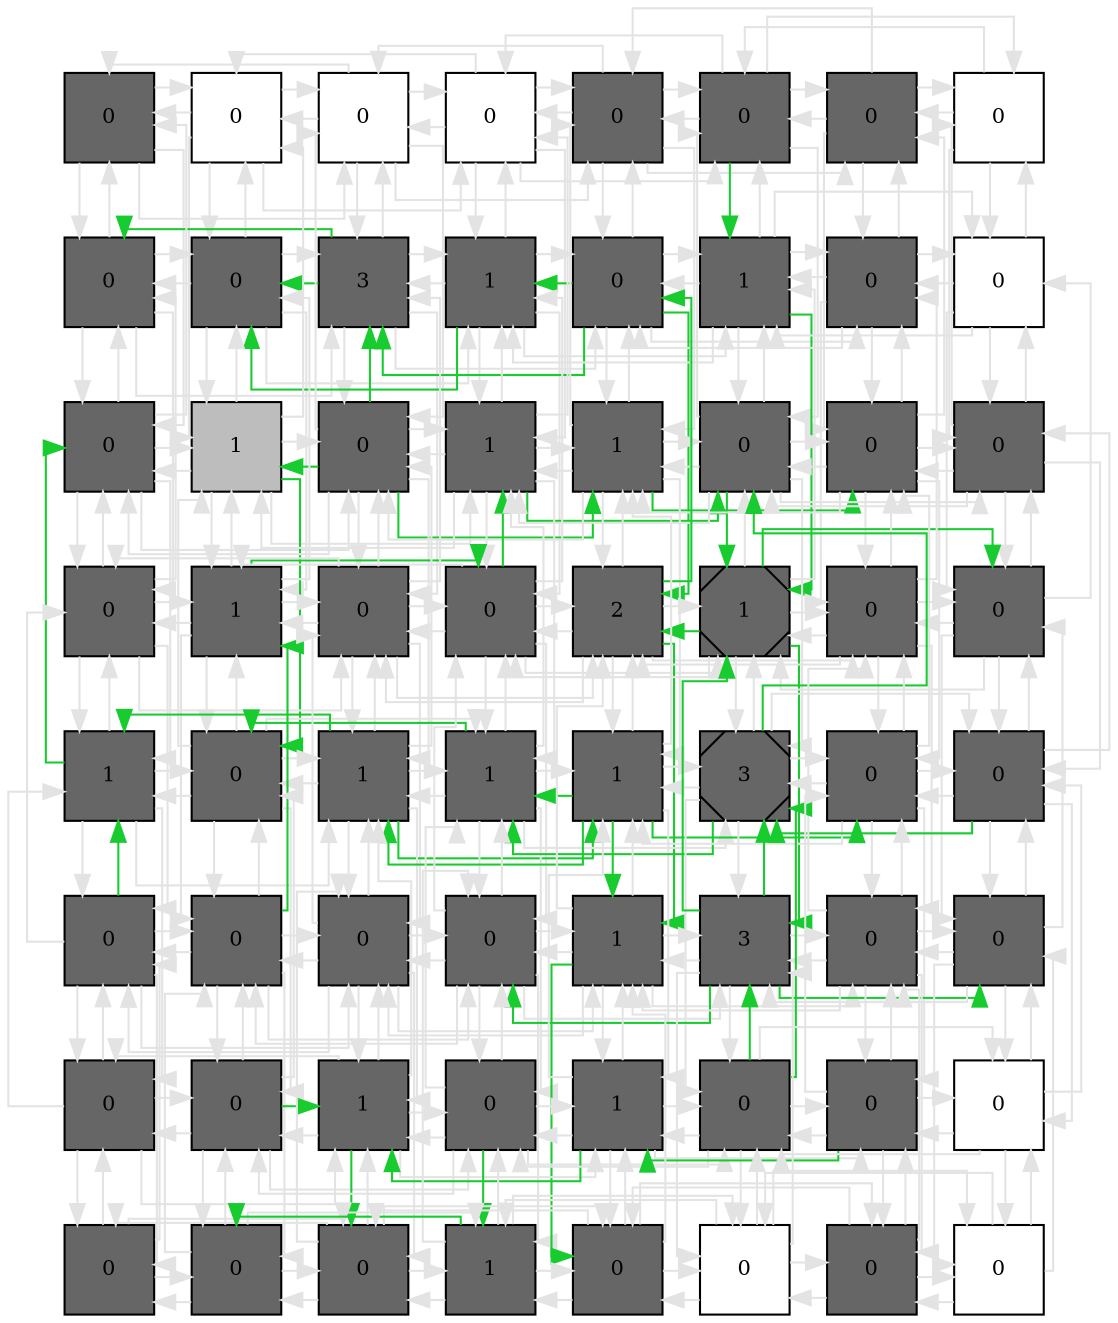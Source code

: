 digraph layout  {
rankdir=TB;
splines=ortho;
node [fixedsize=false, style=filled, width="0.6"];
edge [constraint=false];
0 [fillcolor="#666666", fontsize=10, label=0, shape=square, tooltip="name:  Growth_Arrest ,\nin_degree: 4,\nout_degree: 4"];
1 [fillcolor="#FFFFFF", fontsize=10, label=0, shape=square, tooltip="name: None,\nin_degree: 5,\nout_degree: 5"];
2 [fillcolor="#FFFFFF", fontsize=10, label=0, shape=square, tooltip="name: None,\nin_degree: 6,\nout_degree: 6"];
3 [fillcolor="#FFFFFF", fontsize=10, label=0, shape=square, tooltip="name: None,\nin_degree: 6,\nout_degree: 6"];
4 [fillcolor="#666666", fontsize=10, label=0, shape=square, tooltip="name:  ATM ,\nin_degree: 6,\nout_degree: 6"];
5 [fillcolor="#666666", fontsize=10, label=0, shape=square, tooltip="name:  TAOK ,\nin_degree: 6,\nout_degree: 6"];
6 [fillcolor="#666666", fontsize=10, label=0, shape=square, tooltip="name:  DNA_damage ,\nin_degree: 5,\nout_degree: 5"];
7 [fillcolor="#FFFFFF", fontsize=10, label=0, shape=square, tooltip="name: None,\nin_degree: 4,\nout_degree: 4"];
8 [fillcolor="#666666", fontsize=10, label=0, shape=square, tooltip="name:  p21 ,\nin_degree: 5,\nout_degree: 5"];
9 [fillcolor="#666666", fontsize=10, label=0, shape=square, tooltip="name:  MDM2 ,\nin_degree: 6,\nout_degree: 6"];
10 [fillcolor="#666666", fontsize=10, label=3, shape=square, tooltip="name:  PTEN ,\nin_degree: 7,\nout_degree: 7"];
11 [fillcolor="#666666", fontsize=10, label=1, shape=square, tooltip="name:  notMDM2 ,\nin_degree: 7,\nout_degree: 7"];
12 [fillcolor="#666666", fontsize=10, label=0, shape=square, tooltip="name:  p53 ,\nin_degree: 7,\nout_degree: 7"];
13 [fillcolor="#666666", fontsize=10, label=1, shape=square, tooltip="name:  notDUSP1 ,\nin_degree: 7,\nout_degree: 7"];
14 [fillcolor="#666666", fontsize=10, label=0, shape=square, tooltip="name:  DUSP1 ,\nin_degree: 6,\nout_degree: 6"];
15 [fillcolor="#FFFFFF", fontsize=10, label=0, shape=square, tooltip="name: None,\nin_degree: 5,\nout_degree: 5"];
16 [fillcolor="#666666", fontsize=10, label=0, shape=square, tooltip="name:  PDK1 ,\nin_degree: 6,\nout_degree: 6"];
17 [fillcolor="#bdbdbd", fontsize=10, label=1, shape=square, tooltip="name: None,\nin_degree: 7,\nout_degree: 7"];
18 [fillcolor="#666666", fontsize=10, label=0, shape=square, tooltip="name:  AKT ,\nin_degree: 8,\nout_degree: 8"];
19 [fillcolor="#666666", fontsize=10, label=1, shape=square, tooltip="name:  FOXO3 ,\nin_degree: 8,\nout_degree: 8"];
20 [fillcolor="#666666", fontsize=10, label=1, shape=square, tooltip="name:  Apoptosis ,\nin_degree: 8,\nout_degree: 8"];
21 [fillcolor="#666666", fontsize=10, label=0, shape=square, tooltip="name:  JNK ,\nin_degree: 8,\nout_degree: 8"];
22 [fillcolor="#666666", fontsize=10, label=0, shape=square, tooltip="name:  BCL2 ,\nin_degree: 7,\nout_degree: 7"];
23 [fillcolor="#666666", fontsize=10, label=0, shape=square, tooltip="name:  JUN ,\nin_degree: 6,\nout_degree: 6"];
24 [fillcolor="#666666", fontsize=10, label=0, shape=square, tooltip="name:  Proliferation ,\nin_degree: 6,\nout_degree: 6"];
25 [fillcolor="#666666", fontsize=10, label=1, shape=square, tooltip="name:  p14 ,\nin_degree: 7,\nout_degree: 7"];
26 [fillcolor="#666666", fontsize=10, label=0, shape=square, tooltip="name:  MYC ,\nin_degree: 8,\nout_degree: 8"];
27 [fillcolor="#666666", fontsize=10, label=0, shape=square, tooltip="name:  MAP3K1_3 ,\nin_degree: 8,\nout_degree: 8"];
28 [fillcolor="#666666", fontsize=10, label=2, shape=square, tooltip="name:  MSK ,\nin_degree: 8,\nout_degree: 8"];
29 [fillcolor="#666666", fontsize=10, label=1, shape=Msquare, tooltip="name:  p38 ,\nin_degree: 8,\nout_degree: 8"];
30 [fillcolor="#666666", fontsize=10, label=0, shape=square, tooltip="name:  CREB ,\nin_degree: 7,\nout_degree: 7"];
31 [fillcolor="#666666", fontsize=10, label=0, shape=square, tooltip="name:  ATF2 ,\nin_degree: 6,\nout_degree: 6"];
32 [fillcolor="#666666", fontsize=10, label=1, shape=square, tooltip="name:  p70 ,\nin_degree: 6,\nout_degree: 6"];
33 [fillcolor="#666666", fontsize=10, label=0, shape=square, tooltip="name:  RAF ,\nin_degree: 7,\nout_degree: 7"];
34 [fillcolor="#666666", fontsize=10, label=1, shape=square, tooltip="name:  RSK ,\nin_degree: 8,\nout_degree: 8"];
35 [fillcolor="#666666", fontsize=10, label=1, shape=square, tooltip="name:  MEK1_2 ,\nin_degree: 8,\nout_degree: 8"];
36 [fillcolor="#666666", fontsize=10, label=1, shape=square, tooltip="name:  ERK ,\nin_degree: 8,\nout_degree: 8"];
37 [fillcolor="#666666", fontsize=10, label=3, shape=Msquare, tooltip="name:  ELK1 ,\nin_degree: 8,\nout_degree: 8"];
38 [fillcolor="#666666", fontsize=10, label=0, shape=square, tooltip="name:  FOS ,\nin_degree: 7,\nout_degree: 7"];
39 [fillcolor="#666666", fontsize=10, label=0, shape=square, tooltip="name:  AP1 ,\nin_degree: 6,\nout_degree: 6"];
40 [fillcolor="#666666", fontsize=10, label=0, shape=square, tooltip="name:  PI3K ,\nin_degree: 6,\nout_degree: 6"];
41 [fillcolor="#666666", fontsize=10, label=0, shape=square, tooltip="name:  RAS ,\nin_degree: 7,\nout_degree: 7"];
42 [fillcolor="#666666", fontsize=10, label=0, shape=square, tooltip="name:  SOS ,\nin_degree: 8,\nout_degree: 8"];
43 [fillcolor="#666666", fontsize=10, label=0, shape=square, tooltip="name:  PPP2CA ,\nin_degree: 8,\nout_degree: 8"];
44 [fillcolor="#666666", fontsize=10, label=1, shape=square, tooltip="name:  GADD45 ,\nin_degree: 8,\nout_degree: 8"];
45 [fillcolor="#666666", fontsize=10, label=3, shape=square, tooltip="name:  MTK1 ,\nin_degree: 8,\nout_degree: 8"];
46 [fillcolor="#666666", fontsize=10, label=0, shape=square, tooltip="name:  SMAD ,\nin_degree: 7,\nout_degree: 7"];
47 [fillcolor="#666666", fontsize=10, label=0, shape=square, tooltip="name:  MAX ,\nin_degree: 6,\nout_degree: 6"];
48 [fillcolor="#666666", fontsize=10, label=0, shape=square, tooltip="name:  GAB1 ,\nin_degree: 5,\nout_degree: 5"];
49 [fillcolor="#666666", fontsize=10, label=0, shape=square, tooltip="name:  PKC ,\nin_degree: 6,\nout_degree: 6"];
50 [fillcolor="#666666", fontsize=10, label=1, shape=square, tooltip="name:  GRB2 ,\nin_degree: 7,\nout_degree: 7"];
51 [fillcolor="#666666", fontsize=10, label=0, shape=square, tooltip="name:  FGFR3 ,\nin_degree: 7,\nout_degree: 7"];
52 [fillcolor="#666666", fontsize=10, label=1, shape=square, tooltip="name:  FRS2 ,\nin_degree: 7,\nout_degree: 7"];
53 [fillcolor="#666666", fontsize=10, label=0, shape=square, tooltip="name:  TAK1 ,\nin_degree: 7,\nout_degree: 7"];
54 [fillcolor="#666666", fontsize=10, label=0, shape=square, tooltip="name:  TGFBR ,\nin_degree: 6,\nout_degree: 6"];
55 [fillcolor="#FFFFFF", fontsize=10, label=0, shape=square, tooltip="name: None,\nin_degree: 5,\nout_degree: 5"];
56 [fillcolor="#666666", fontsize=10, label=0, shape=square, tooltip="name:  EGFR_stimulus ,\nin_degree: 4,\nout_degree: 4"];
57 [fillcolor="#666666", fontsize=10, label=0, shape=square, tooltip="name:  PLCG ,\nin_degree: 5,\nout_degree: 5"];
58 [fillcolor="#666666", fontsize=10, label=0, shape=square, tooltip="name:  EGFR ,\nin_degree: 6,\nout_degree: 6"];
59 [fillcolor="#666666", fontsize=10, label=1, shape=square, tooltip="name:  FGFR3_stimulus ,\nin_degree: 6,\nout_degree: 6"];
60 [fillcolor="#666666", fontsize=10, label=0, shape=square, tooltip="name:  SPRY ,\nin_degree: 6,\nout_degree: 6"];
61 [fillcolor="#FFFFFF", fontsize=10, label=0, shape=square, tooltip="name: None,\nin_degree: 6,\nout_degree: 6"];
62 [fillcolor="#666666", fontsize=10, label=0, shape=square, tooltip="name:  TGFBR_stimulus ,\nin_degree: 5,\nout_degree: 5"];
63 [fillcolor="#FFFFFF", fontsize=10, label=0, shape=square, tooltip="name: None,\nin_degree: 4,\nout_degree: 4"];
0 -> 1  [color=grey89, style="penwidth(0.1)", tooltip=" ", weight=1];
0 -> 8  [color=grey89, style="penwidth(0.1)", tooltip=" ", weight=1];
0 -> 16  [color=grey89, style="penwidth(0.1)", tooltip=" ", weight=1];
0 -> 2  [color=grey89, style="penwidth(0.1)", tooltip=" ", weight=1];
1 -> 0  [color=grey89, style="penwidth(0.1)", tooltip=" ", weight=1];
1 -> 2  [color=grey89, style="penwidth(0.1)", tooltip=" ", weight=1];
1 -> 9  [color=grey89, style="penwidth(0.1)", tooltip=" ", weight=1];
1 -> 17  [color=grey89, style="penwidth(0.1)", tooltip=" ", weight=1];
1 -> 3  [color=grey89, style="penwidth(0.1)", tooltip=" ", weight=1];
2 -> 1  [color=grey89, style="penwidth(0.1)", tooltip=" ", weight=1];
2 -> 3  [color=grey89, style="penwidth(0.1)", tooltip=" ", weight=1];
2 -> 10  [color=grey89, style="penwidth(0.1)", tooltip=" ", weight=1];
2 -> 18  [color=grey89, style="penwidth(0.1)", tooltip=" ", weight=1];
2 -> 4  [color=grey89, style="penwidth(0.1)", tooltip=" ", weight=1];
2 -> 0  [color=grey89, style="penwidth(0.1)", tooltip=" ", weight=1];
3 -> 2  [color=grey89, style="penwidth(0.1)", tooltip=" ", weight=1];
3 -> 4  [color=grey89, style="penwidth(0.1)", tooltip=" ", weight=1];
3 -> 11  [color=grey89, style="penwidth(0.1)", tooltip=" ", weight=1];
3 -> 19  [color=grey89, style="penwidth(0.1)", tooltip=" ", weight=1];
3 -> 5  [color=grey89, style="penwidth(0.1)", tooltip=" ", weight=1];
3 -> 1  [color=grey89, style="penwidth(0.1)", tooltip=" ", weight=1];
4 -> 3  [color=grey89, style="penwidth(0.1)", tooltip=" ", weight=1];
4 -> 5  [color=grey89, style="penwidth(0.1)", tooltip=" ", weight=1];
4 -> 12  [color=grey89, style="penwidth(0.1)", tooltip=" ", weight=1];
4 -> 20  [color=grey89, style="penwidth(0.1)", tooltip=" ", weight=1];
4 -> 6  [color=grey89, style="penwidth(0.1)", tooltip=" ", weight=1];
4 -> 2  [color=grey89, style="penwidth(0.1)", tooltip=" ", weight=1];
5 -> 4  [color=grey89, style="penwidth(0.1)", tooltip=" ", weight=1];
5 -> 6  [color=grey89, style="penwidth(0.1)", tooltip=" ", weight=1];
5 -> 13  [color="#18CC30", style="penwidth(0.1)", tooltip="5( TAOK ) to 29( p38 )", weight=1];
5 -> 21  [color=grey89, style="penwidth(0.1)", tooltip=" ", weight=1];
5 -> 7  [color=grey89, style="penwidth(0.1)", tooltip=" ", weight=1];
5 -> 3  [color=grey89, style="penwidth(0.1)", tooltip=" ", weight=1];
6 -> 5  [color=grey89, style="penwidth(0.1)", tooltip=" ", weight=1];
6 -> 7  [color=grey89, style="penwidth(0.1)", tooltip=" ", weight=1];
6 -> 14  [color=grey89, style="penwidth(0.1)", tooltip=" ", weight=1];
6 -> 22  [color=grey89, style="penwidth(0.1)", tooltip=" ", weight=1];
6 -> 4  [color=grey89, style="penwidth(0.1)", tooltip=" ", weight=1];
7 -> 6  [color=grey89, style="penwidth(0.1)", tooltip=" ", weight=1];
7 -> 15  [color=grey89, style="penwidth(0.1)", tooltip=" ", weight=1];
7 -> 23  [color=grey89, style="penwidth(0.1)", tooltip=" ", weight=1];
7 -> 5  [color=grey89, style="penwidth(0.1)", tooltip=" ", weight=1];
8 -> 0  [color=grey89, style="penwidth(0.1)", tooltip=" ", weight=1];
8 -> 9  [color=grey89, style="penwidth(0.1)", tooltip=" ", weight=1];
8 -> 16  [color=grey89, style="penwidth(0.1)", tooltip=" ", weight=1];
8 -> 24  [color=grey89, style="penwidth(0.1)", tooltip=" ", weight=1];
8 -> 10  [color=grey89, style="penwidth(0.1)", tooltip=" ", weight=1];
9 -> 1  [color=grey89, style="penwidth(0.1)", tooltip=" ", weight=1];
9 -> 8  [color=grey89, style="penwidth(0.1)", tooltip=" ", weight=1];
9 -> 10  [color=grey89, style="penwidth(0.1)", tooltip=" ", weight=1];
9 -> 17  [color=grey89, style="penwidth(0.1)", tooltip=" ", weight=1];
9 -> 25  [color=grey89, style="penwidth(0.1)", tooltip=" ", weight=1];
9 -> 11  [color=grey89, style="penwidth(0.1)", tooltip=" ", weight=1];
10 -> 2  [color=grey89, style="penwidth(0.1)", tooltip=" ", weight=1];
10 -> 9  [color="#18CC30", style="penwidth(0.1)", tooltip="18( AKT ) to 9( MDM2 )", weight=1];
10 -> 11  [color=grey89, style="penwidth(0.1)", tooltip=" ", weight=1];
10 -> 18  [color=grey89, style="penwidth(0.1)", tooltip=" ", weight=1];
10 -> 26  [color=grey89, style="penwidth(0.1)", tooltip=" ", weight=1];
10 -> 12  [color=grey89, style="penwidth(0.1)", tooltip=" ", weight=1];
10 -> 8  [color="#18CC30", style="penwidth(0.1)", tooltip="18( AKT ) to 8( p21 )", weight=1];
11 -> 3  [color=grey89, style="penwidth(0.1)", tooltip=" ", weight=1];
11 -> 10  [color=grey89, style="penwidth(0.1)", tooltip=" ", weight=1];
11 -> 12  [color=grey89, style="penwidth(0.1)", tooltip=" ", weight=1];
11 -> 19  [color=grey89, style="penwidth(0.1)", tooltip=" ", weight=1];
11 -> 27  [color=grey89, style="penwidth(0.1)", tooltip=" ", weight=1];
11 -> 13  [color=grey89, style="penwidth(0.1)", tooltip=" ", weight=1];
11 -> 9  [color="#18CC30", style="penwidth(0.1)", tooltip="12( p53 ) to 9( MDM2 )", weight=1];
12 -> 4  [color=grey89, style="penwidth(0.1)", tooltip=" ", weight=1];
12 -> 11  [color="#18CC30", style="penwidth(0.1)", tooltip="12( p53 ) to 9( MDM2 )", weight=1];
12 -> 13  [color=grey89, style="penwidth(0.1)", tooltip=" ", weight=1];
12 -> 20  [color=grey89, style="penwidth(0.1)", tooltip=" ", weight=1];
12 -> 28  [color="#18CC30", style="penwidth(0.1)", tooltip="12( p53 ) to 44( GADD45 )", weight=1];
12 -> 14  [color=grey89, style="penwidth(0.1)", tooltip=" ", weight=1];
12 -> 10  [color="#18CC30", style="penwidth(0.1)", tooltip="12( p53 ) to 8( p21 )", weight=1];
13 -> 5  [color=grey89, style="penwidth(0.1)", tooltip=" ", weight=1];
13 -> 12  [color=grey89, style="penwidth(0.1)", tooltip=" ", weight=1];
13 -> 14  [color=grey89, style="penwidth(0.1)", tooltip=" ", weight=1];
13 -> 21  [color=grey89, style="penwidth(0.1)", tooltip=" ", weight=1];
13 -> 29  [color="#18CC30", style="penwidth(0.1)", tooltip="5( TAOK ) to 29( p38 )", weight=1];
13 -> 15  [color=grey89, style="penwidth(0.1)", tooltip=" ", weight=1];
13 -> 11  [color=grey89, style="penwidth(0.1)", tooltip=" ", weight=1];
14 -> 6  [color=grey89, style="penwidth(0.1)", tooltip=" ", weight=1];
14 -> 13  [color=grey89, style="penwidth(0.1)", tooltip=" ", weight=1];
14 -> 15  [color=grey89, style="penwidth(0.1)", tooltip=" ", weight=1];
14 -> 22  [color=grey89, style="penwidth(0.1)", tooltip=" ", weight=1];
14 -> 30  [color=grey89, style="penwidth(0.1)", tooltip=" ", weight=1];
14 -> 12  [color=grey89, style="penwidth(0.1)", tooltip=" ", weight=1];
15 -> 7  [color=grey89, style="penwidth(0.1)", tooltip=" ", weight=1];
15 -> 14  [color=grey89, style="penwidth(0.1)", tooltip=" ", weight=1];
15 -> 23  [color=grey89, style="penwidth(0.1)", tooltip=" ", weight=1];
15 -> 31  [color=grey89, style="penwidth(0.1)", tooltip=" ", weight=1];
15 -> 13  [color=grey89, style="penwidth(0.1)", tooltip=" ", weight=1];
16 -> 8  [color=grey89, style="penwidth(0.1)", tooltip=" ", weight=1];
16 -> 17  [color=grey89, style="penwidth(0.1)", tooltip=" ", weight=1];
16 -> 24  [color=grey89, style="penwidth(0.1)", tooltip=" ", weight=1];
16 -> 32  [color=grey89, style="penwidth(0.1)", tooltip=" ", weight=1];
16 -> 0  [color=grey89, style="penwidth(0.1)", tooltip=" ", weight=1];
16 -> 18  [color=grey89, style="penwidth(0.1)", tooltip=" ", weight=1];
17 -> 9  [color=grey89, style="penwidth(0.1)", tooltip=" ", weight=1];
17 -> 16  [color=grey89, style="penwidth(0.1)", tooltip=" ", weight=1];
17 -> 18  [color=grey89, style="penwidth(0.1)", tooltip=" ", weight=1];
17 -> 25  [color=grey89, style="penwidth(0.1)", tooltip=" ", weight=1];
17 -> 33  [color="#18CC30", style="penwidth(0.1)", tooltip="18( AKT ) to 33( RAF )", weight=1];
17 -> 1  [color=grey89, style="penwidth(0.1)", tooltip=" ", weight=1];
17 -> 19  [color=grey89, style="penwidth(0.1)", tooltip=" ", weight=1];
18 -> 10  [color="#18CC30", style="penwidth(0.1)", tooltip="18( AKT ) to 9( MDM2 )", weight=1];
18 -> 17  [color="#18CC30", style="penwidth(0.1)", tooltip="18( AKT ) to 33( RAF )", weight=1];
18 -> 19  [color=grey89, style="penwidth(0.1)", tooltip=" ", weight=1];
18 -> 26  [color=grey89, style="penwidth(0.1)", tooltip=" ", weight=1];
18 -> 34  [color=grey89, style="penwidth(0.1)", tooltip=" ", weight=1];
18 -> 2  [color=grey89, style="penwidth(0.1)", tooltip=" ", weight=1];
18 -> 20  [color="#18CC30", style="penwidth(0.1)", tooltip="18( AKT ) to 22( BCL2 )", weight=1];
18 -> 16  [color=grey89, style="penwidth(0.1)", tooltip=" ", weight=1];
19 -> 11  [color=grey89, style="penwidth(0.1)", tooltip=" ", weight=1];
19 -> 18  [color=grey89, style="penwidth(0.1)", tooltip=" ", weight=1];
19 -> 20  [color=grey89, style="penwidth(0.1)", tooltip=" ", weight=1];
19 -> 27  [color=grey89, style="penwidth(0.1)", tooltip=" ", weight=1];
19 -> 35  [color=grey89, style="penwidth(0.1)", tooltip=" ", weight=1];
19 -> 3  [color=grey89, style="penwidth(0.1)", tooltip=" ", weight=1];
19 -> 21  [color="#18CC30", style="penwidth(0.1)", tooltip="27( MAP3K1_3 ) to 21( JNK )", weight=1];
19 -> 17  [color=grey89, style="penwidth(0.1)", tooltip=" ", weight=1];
20 -> 12  [color=grey89, style="penwidth(0.1)", tooltip=" ", weight=1];
20 -> 19  [color=grey89, style="penwidth(0.1)", tooltip=" ", weight=1];
20 -> 21  [color=grey89, style="penwidth(0.1)", tooltip=" ", weight=1];
20 -> 28  [color=grey89, style="penwidth(0.1)", tooltip=" ", weight=1];
20 -> 36  [color=grey89, style="penwidth(0.1)", tooltip=" ", weight=1];
20 -> 4  [color=grey89, style="penwidth(0.1)", tooltip=" ", weight=1];
20 -> 22  [color="#18CC30", style="penwidth(0.1)", tooltip="18( AKT ) to 22( BCL2 )", weight=1];
20 -> 18  [color=grey89, style="penwidth(0.1)", tooltip=" ", weight=1];
21 -> 13  [color=grey89, style="penwidth(0.1)", tooltip=" ", weight=1];
21 -> 20  [color=grey89, style="penwidth(0.1)", tooltip=" ", weight=1];
21 -> 22  [color=grey89, style="penwidth(0.1)", tooltip=" ", weight=1];
21 -> 29  [color="#18CC30", style="penwidth(0.1)", tooltip="21( JNK ) to 31( ATF2 )", weight=1];
21 -> 37  [color=grey89, style="penwidth(0.1)", tooltip=" ", weight=1];
21 -> 5  [color=grey89, style="penwidth(0.1)", tooltip=" ", weight=1];
21 -> 23  [color=grey89, style="penwidth(0.1)", tooltip=" ", weight=1];
21 -> 19  [color=grey89, style="penwidth(0.1)", tooltip=" ", weight=1];
22 -> 14  [color=grey89, style="penwidth(0.1)", tooltip=" ", weight=1];
22 -> 21  [color=grey89, style="penwidth(0.1)", tooltip=" ", weight=1];
22 -> 23  [color=grey89, style="penwidth(0.1)", tooltip=" ", weight=1];
22 -> 30  [color=grey89, style="penwidth(0.1)", tooltip=" ", weight=1];
22 -> 38  [color=grey89, style="penwidth(0.1)", tooltip=" ", weight=1];
22 -> 6  [color=grey89, style="penwidth(0.1)", tooltip=" ", weight=1];
22 -> 20  [color=grey89, style="penwidth(0.1)", tooltip=" ", weight=1];
23 -> 15  [color=grey89, style="penwidth(0.1)", tooltip=" ", weight=1];
23 -> 22  [color=grey89, style="penwidth(0.1)", tooltip=" ", weight=1];
23 -> 31  [color=grey89, style="penwidth(0.1)", tooltip=" ", weight=1];
23 -> 39  [color=grey89, style="penwidth(0.1)", tooltip=" ", weight=1];
23 -> 7  [color=grey89, style="penwidth(0.1)", tooltip=" ", weight=1];
23 -> 21  [color=grey89, style="penwidth(0.1)", tooltip=" ", weight=1];
24 -> 16  [color=grey89, style="penwidth(0.1)", tooltip=" ", weight=1];
24 -> 25  [color=grey89, style="penwidth(0.1)", tooltip=" ", weight=1];
24 -> 32  [color=grey89, style="penwidth(0.1)", tooltip=" ", weight=1];
24 -> 40  [color=grey89, style="penwidth(0.1)", tooltip=" ", weight=1];
24 -> 8  [color=grey89, style="penwidth(0.1)", tooltip=" ", weight=1];
24 -> 26  [color=grey89, style="penwidth(0.1)", tooltip=" ", weight=1];
25 -> 17  [color=grey89, style="penwidth(0.1)", tooltip=" ", weight=1];
25 -> 24  [color=grey89, style="penwidth(0.1)", tooltip=" ", weight=1];
25 -> 26  [color=grey89, style="penwidth(0.1)", tooltip=" ", weight=1];
25 -> 33  [color=grey89, style="penwidth(0.1)", tooltip=" ", weight=1];
25 -> 41  [color=grey89, style="penwidth(0.1)", tooltip=" ", weight=1];
25 -> 9  [color=grey89, style="penwidth(0.1)", tooltip=" ", weight=1];
25 -> 27  [color="#18CC30", style="penwidth(0.1)", tooltip="41( RAS ) to 27( MAP3K1_3 )", weight=1];
26 -> 18  [color=grey89, style="penwidth(0.1)", tooltip=" ", weight=1];
26 -> 25  [color=grey89, style="penwidth(0.1)", tooltip=" ", weight=1];
26 -> 27  [color=grey89, style="penwidth(0.1)", tooltip=" ", weight=1];
26 -> 34  [color=grey89, style="penwidth(0.1)", tooltip=" ", weight=1];
26 -> 42  [color=grey89, style="penwidth(0.1)", tooltip=" ", weight=1];
26 -> 10  [color=grey89, style="penwidth(0.1)", tooltip=" ", weight=1];
26 -> 28  [color=grey89, style="penwidth(0.1)", tooltip=" ", weight=1];
26 -> 24  [color=grey89, style="penwidth(0.1)", tooltip=" ", weight=1];
27 -> 19  [color="#18CC30", style="penwidth(0.1)", tooltip="27( MAP3K1_3 ) to 21( JNK )", weight=1];
27 -> 26  [color=grey89, style="penwidth(0.1)", tooltip=" ", weight=1];
27 -> 28  [color=grey89, style="penwidth(0.1)", tooltip=" ", weight=1];
27 -> 35  [color=grey89, style="penwidth(0.1)", tooltip=" ", weight=1];
27 -> 43  [color=grey89, style="penwidth(0.1)", tooltip=" ", weight=1];
27 -> 11  [color=grey89, style="penwidth(0.1)", tooltip=" ", weight=1];
27 -> 29  [color=grey89, style="penwidth(0.1)", tooltip=" ", weight=1];
27 -> 25  [color=grey89, style="penwidth(0.1)", tooltip=" ", weight=1];
28 -> 20  [color=grey89, style="penwidth(0.1)", tooltip=" ", weight=1];
28 -> 27  [color=grey89, style="penwidth(0.1)", tooltip=" ", weight=1];
28 -> 29  [color=grey89, style="penwidth(0.1)", tooltip=" ", weight=1];
28 -> 36  [color=grey89, style="penwidth(0.1)", tooltip=" ", weight=1];
28 -> 44  [color="#18CC30", style="penwidth(0.1)", tooltip="12( p53 ) to 44( GADD45 )", weight=1];
28 -> 12  [color="#18CC30", style="penwidth(0.1)", tooltip="29( p38 ) to 12( p53 )", weight=1];
28 -> 30  [color=grey89, style="penwidth(0.1)", tooltip=" ", weight=1];
28 -> 26  [color=grey89, style="penwidth(0.1)", tooltip=" ", weight=1];
29 -> 21  [color=grey89, style="penwidth(0.1)", tooltip=" ", weight=1];
29 -> 28  [color="#18CC30", style="penwidth(0.1)", tooltip="29( p38 ) to 12( p53 )", weight=1];
29 -> 30  [color=grey89, style="penwidth(0.1)", tooltip=" ", weight=1];
29 -> 37  [color=grey89, style="penwidth(0.1)", tooltip=" ", weight=1];
29 -> 45  [color="#18CC30", style="penwidth(0.1)", tooltip="29( p38 ) to 43( PPP2CA )", weight=1];
29 -> 13  [color=grey89, style="penwidth(0.1)", tooltip=" ", weight=1];
29 -> 31  [color="#18CC30", style="penwidth(0.1)", tooltip="21( JNK ) to 31( ATF2 )", weight=1];
29 -> 27  [color=grey89, style="penwidth(0.1)", tooltip=" ", weight=1];
30 -> 22  [color=grey89, style="penwidth(0.1)", tooltip=" ", weight=1];
30 -> 29  [color=grey89, style="penwidth(0.1)", tooltip=" ", weight=1];
30 -> 31  [color=grey89, style="penwidth(0.1)", tooltip=" ", weight=1];
30 -> 38  [color=grey89, style="penwidth(0.1)", tooltip=" ", weight=1];
30 -> 46  [color=grey89, style="penwidth(0.1)", tooltip=" ", weight=1];
30 -> 14  [color=grey89, style="penwidth(0.1)", tooltip=" ", weight=1];
30 -> 28  [color=grey89, style="penwidth(0.1)", tooltip=" ", weight=1];
31 -> 23  [color=grey89, style="penwidth(0.1)", tooltip=" ", weight=1];
31 -> 30  [color=grey89, style="penwidth(0.1)", tooltip=" ", weight=1];
31 -> 39  [color=grey89, style="penwidth(0.1)", tooltip=" ", weight=1];
31 -> 47  [color=grey89, style="penwidth(0.1)", tooltip=" ", weight=1];
31 -> 15  [color=grey89, style="penwidth(0.1)", tooltip=" ", weight=1];
31 -> 29  [color=grey89, style="penwidth(0.1)", tooltip=" ", weight=1];
32 -> 24  [color=grey89, style="penwidth(0.1)", tooltip=" ", weight=1];
32 -> 33  [color=grey89, style="penwidth(0.1)", tooltip=" ", weight=1];
32 -> 40  [color=grey89, style="penwidth(0.1)", tooltip=" ", weight=1];
32 -> 48  [color=grey89, style="penwidth(0.1)", tooltip=" ", weight=1];
32 -> 16  [color="#18CC30", style="penwidth(0.1)", tooltip="40( PI3K ) to 16( PDK1 )", weight=1];
32 -> 34  [color=grey89, style="penwidth(0.1)", tooltip=" ", weight=1];
33 -> 25  [color=grey89, style="penwidth(0.1)", tooltip=" ", weight=1];
33 -> 32  [color=grey89, style="penwidth(0.1)", tooltip=" ", weight=1];
33 -> 34  [color=grey89, style="penwidth(0.1)", tooltip=" ", weight=1];
33 -> 41  [color=grey89, style="penwidth(0.1)", tooltip=" ", weight=1];
33 -> 49  [color=grey89, style="penwidth(0.1)", tooltip=" ", weight=1];
33 -> 17  [color=grey89, style="penwidth(0.1)", tooltip=" ", weight=1];
33 -> 35  [color=grey89, style="penwidth(0.1)", tooltip=" ", weight=1];
34 -> 26  [color=grey89, style="penwidth(0.1)", tooltip=" ", weight=1];
34 -> 33  [color=grey89, style="penwidth(0.1)", tooltip=" ", weight=1];
34 -> 35  [color=grey89, style="penwidth(0.1)", tooltip=" ", weight=1];
34 -> 42  [color=grey89, style="penwidth(0.1)", tooltip=" ", weight=1];
34 -> 50  [color=grey89, style="penwidth(0.1)", tooltip=" ", weight=1];
34 -> 18  [color=grey89, style="penwidth(0.1)", tooltip=" ", weight=1];
34 -> 36  [color="#18CC30", style="penwidth(0.1)", tooltip="34( RSK ) to 38( FOS )", weight=1];
34 -> 32  [color="#18CC30", style="penwidth(0.1)", tooltip="36( ERK ) to 32( p70 )", weight=1];
35 -> 27  [color=grey89, style="penwidth(0.1)", tooltip=" ", weight=1];
35 -> 34  [color=grey89, style="penwidth(0.1)", tooltip=" ", weight=1];
35 -> 36  [color=grey89, style="penwidth(0.1)", tooltip=" ", weight=1];
35 -> 43  [color=grey89, style="penwidth(0.1)", tooltip=" ", weight=1];
35 -> 51  [color=grey89, style="penwidth(0.1)", tooltip=" ", weight=1];
35 -> 19  [color=grey89, style="penwidth(0.1)", tooltip=" ", weight=1];
35 -> 37  [color=grey89, style="penwidth(0.1)", tooltip=" ", weight=1];
35 -> 33  [color="#18CC30", style="penwidth(0.1)", tooltip="36( ERK ) to 33( RAF )", weight=1];
36 -> 28  [color=grey89, style="penwidth(0.1)", tooltip=" ", weight=1];
36 -> 35  [color="#18CC30", style="penwidth(0.1)", tooltip="36( ERK ) to 33( RAF )", weight=1];
36 -> 37  [color=grey89, style="penwidth(0.1)", tooltip=" ", weight=1];
36 -> 44  [color="#18CC30", style="penwidth(0.1)", tooltip="36( ERK ) to 60( SPRY )", weight=1];
36 -> 52  [color=grey89, style="penwidth(0.1)", tooltip=" ", weight=1];
36 -> 20  [color=grey89, style="penwidth(0.1)", tooltip=" ", weight=1];
36 -> 38  [color="#18CC30", style="penwidth(0.1)", tooltip="34( RSK ) to 38( FOS )", weight=1];
36 -> 34  [color="#18CC30", style="penwidth(0.1)", tooltip="36( ERK ) to 32( p70 )", weight=1];
37 -> 29  [color=grey89, style="penwidth(0.1)", tooltip=" ", weight=1];
37 -> 36  [color=grey89, style="penwidth(0.1)", tooltip=" ", weight=1];
37 -> 38  [color=grey89, style="penwidth(0.1)", tooltip=" ", weight=1];
37 -> 45  [color=grey89, style="penwidth(0.1)", tooltip=" ", weight=1];
37 -> 53  [color=grey89, style="penwidth(0.1)", tooltip=" ", weight=1];
37 -> 21  [color="#18CC30", style="penwidth(0.1)", tooltip="45( MTK1 ) to 21( JNK )", weight=1];
37 -> 39  [color=grey89, style="penwidth(0.1)", tooltip=" ", weight=1];
37 -> 35  [color="#18CC30", style="penwidth(0.1)", tooltip="39( AP1 ) to 35( MEK1_2 )", weight=1];
38 -> 30  [color=grey89, style="penwidth(0.1)", tooltip=" ", weight=1];
38 -> 37  [color=grey89, style="penwidth(0.1)", tooltip=" ", weight=1];
38 -> 39  [color=grey89, style="penwidth(0.1)", tooltip=" ", weight=1];
38 -> 46  [color=grey89, style="penwidth(0.1)", tooltip=" ", weight=1];
38 -> 54  [color=grey89, style="penwidth(0.1)", tooltip=" ", weight=1];
38 -> 22  [color=grey89, style="penwidth(0.1)", tooltip=" ", weight=1];
38 -> 36  [color=grey89, style="penwidth(0.1)", tooltip=" ", weight=1];
39 -> 31  [color=grey89, style="penwidth(0.1)", tooltip=" ", weight=1];
39 -> 38  [color=grey89, style="penwidth(0.1)", tooltip=" ", weight=1];
39 -> 47  [color=grey89, style="penwidth(0.1)", tooltip=" ", weight=1];
39 -> 55  [color=grey89, style="penwidth(0.1)", tooltip=" ", weight=1];
39 -> 23  [color=grey89, style="penwidth(0.1)", tooltip=" ", weight=1];
39 -> 37  [color="#18CC30", style="penwidth(0.1)", tooltip="39( AP1 ) to 35( MEK1_2 )", weight=1];
40 -> 32  [color="#18CC30", style="penwidth(0.1)", tooltip="40( PI3K ) to 16( PDK1 )", weight=1];
40 -> 41  [color=grey89, style="penwidth(0.1)", tooltip=" ", weight=1];
40 -> 48  [color=grey89, style="penwidth(0.1)", tooltip=" ", weight=1];
40 -> 56  [color=grey89, style="penwidth(0.1)", tooltip=" ", weight=1];
40 -> 24  [color=grey89, style="penwidth(0.1)", tooltip=" ", weight=1];
40 -> 42  [color=grey89, style="penwidth(0.1)", tooltip=" ", weight=1];
41 -> 33  [color=grey89, style="penwidth(0.1)", tooltip=" ", weight=1];
41 -> 40  [color=grey89, style="penwidth(0.1)", tooltip=" ", weight=1];
41 -> 42  [color=grey89, style="penwidth(0.1)", tooltip=" ", weight=1];
41 -> 49  [color=grey89, style="penwidth(0.1)", tooltip=" ", weight=1];
41 -> 57  [color=grey89, style="penwidth(0.1)", tooltip=" ", weight=1];
41 -> 25  [color="#18CC30", style="penwidth(0.1)", tooltip="41( RAS ) to 27( MAP3K1_3 )", weight=1];
41 -> 43  [color=grey89, style="penwidth(0.1)", tooltip=" ", weight=1];
42 -> 34  [color=grey89, style="penwidth(0.1)", tooltip=" ", weight=1];
42 -> 41  [color=grey89, style="penwidth(0.1)", tooltip=" ", weight=1];
42 -> 43  [color=grey89, style="penwidth(0.1)", tooltip=" ", weight=1];
42 -> 50  [color=grey89, style="penwidth(0.1)", tooltip=" ", weight=1];
42 -> 58  [color=grey89, style="penwidth(0.1)", tooltip=" ", weight=1];
42 -> 26  [color=grey89, style="penwidth(0.1)", tooltip=" ", weight=1];
42 -> 44  [color=grey89, style="penwidth(0.1)", tooltip=" ", weight=1];
42 -> 40  [color=grey89, style="penwidth(0.1)", tooltip=" ", weight=1];
43 -> 35  [color=grey89, style="penwidth(0.1)", tooltip=" ", weight=1];
43 -> 42  [color=grey89, style="penwidth(0.1)", tooltip=" ", weight=1];
43 -> 44  [color=grey89, style="penwidth(0.1)", tooltip=" ", weight=1];
43 -> 51  [color=grey89, style="penwidth(0.1)", tooltip=" ", weight=1];
43 -> 59  [color=grey89, style="penwidth(0.1)", tooltip=" ", weight=1];
43 -> 27  [color=grey89, style="penwidth(0.1)", tooltip=" ", weight=1];
43 -> 45  [color=grey89, style="penwidth(0.1)", tooltip=" ", weight=1];
43 -> 41  [color=grey89, style="penwidth(0.1)", tooltip=" ", weight=1];
44 -> 36  [color=grey89, style="penwidth(0.1)", tooltip=" ", weight=1];
44 -> 43  [color=grey89, style="penwidth(0.1)", tooltip=" ", weight=1];
44 -> 45  [color=grey89, style="penwidth(0.1)", tooltip=" ", weight=1];
44 -> 52  [color=grey89, style="penwidth(0.1)", tooltip=" ", weight=1];
44 -> 60  [color="#18CC30", style="penwidth(0.1)", tooltip="36( ERK ) to 60( SPRY )", weight=1];
44 -> 28  [color=grey89, style="penwidth(0.1)", tooltip=" ", weight=1];
44 -> 46  [color=grey89, style="penwidth(0.1)", tooltip=" ", weight=1];
44 -> 42  [color=grey89, style="penwidth(0.1)", tooltip=" ", weight=1];
45 -> 37  [color="#18CC30", style="penwidth(0.1)", tooltip="45( MTK1 ) to 21( JNK )", weight=1];
45 -> 44  [color=grey89, style="penwidth(0.1)", tooltip=" ", weight=1];
45 -> 46  [color=grey89, style="penwidth(0.1)", tooltip=" ", weight=1];
45 -> 53  [color=grey89, style="penwidth(0.1)", tooltip=" ", weight=1];
45 -> 61  [color=grey89, style="penwidth(0.1)", tooltip=" ", weight=1];
45 -> 29  [color="#18CC30", style="penwidth(0.1)", tooltip="53( TAK1 ) to 29( p38 )", weight=1];
45 -> 47  [color="#18CC30", style="penwidth(0.1)", tooltip="29( p38 ) to 47( MAX )", weight=1];
45 -> 43  [color="#18CC30", style="penwidth(0.1)", tooltip="29( p38 ) to 43( PPP2CA )", weight=1];
46 -> 38  [color=grey89, style="penwidth(0.1)", tooltip=" ", weight=1];
46 -> 45  [color=grey89, style="penwidth(0.1)", tooltip=" ", weight=1];
46 -> 47  [color=grey89, style="penwidth(0.1)", tooltip=" ", weight=1];
46 -> 54  [color=grey89, style="penwidth(0.1)", tooltip=" ", weight=1];
46 -> 62  [color=grey89, style="penwidth(0.1)", tooltip=" ", weight=1];
46 -> 30  [color=grey89, style="penwidth(0.1)", tooltip=" ", weight=1];
46 -> 44  [color=grey89, style="penwidth(0.1)", tooltip=" ", weight=1];
47 -> 39  [color=grey89, style="penwidth(0.1)", tooltip=" ", weight=1];
47 -> 46  [color=grey89, style="penwidth(0.1)", tooltip=" ", weight=1];
47 -> 55  [color=grey89, style="penwidth(0.1)", tooltip=" ", weight=1];
47 -> 63  [color=grey89, style="penwidth(0.1)", tooltip=" ", weight=1];
47 -> 31  [color=grey89, style="penwidth(0.1)", tooltip=" ", weight=1];
47 -> 45  [color=grey89, style="penwidth(0.1)", tooltip=" ", weight=1];
48 -> 40  [color=grey89, style="penwidth(0.1)", tooltip=" ", weight=1];
48 -> 49  [color=grey89, style="penwidth(0.1)", tooltip=" ", weight=1];
48 -> 56  [color=grey89, style="penwidth(0.1)", tooltip=" ", weight=1];
48 -> 32  [color=grey89, style="penwidth(0.1)", tooltip=" ", weight=1];
48 -> 50  [color=grey89, style="penwidth(0.1)", tooltip=" ", weight=1];
49 -> 41  [color=grey89, style="penwidth(0.1)", tooltip=" ", weight=1];
49 -> 48  [color=grey89, style="penwidth(0.1)", tooltip=" ", weight=1];
49 -> 50  [color="#18CC30", style="penwidth(0.1)", tooltip="49( PKC ) to 58( EGFR )", weight=1];
49 -> 57  [color=grey89, style="penwidth(0.1)", tooltip=" ", weight=1];
49 -> 33  [color=grey89, style="penwidth(0.1)", tooltip=" ", weight=1];
49 -> 51  [color=grey89, style="penwidth(0.1)", tooltip=" ", weight=1];
50 -> 42  [color=grey89, style="penwidth(0.1)", tooltip=" ", weight=1];
50 -> 49  [color=grey89, style="penwidth(0.1)", tooltip=" ", weight=1];
50 -> 51  [color=grey89, style="penwidth(0.1)", tooltip=" ", weight=1];
50 -> 58  [color="#18CC30", style="penwidth(0.1)", tooltip="49( PKC ) to 58( EGFR )", weight=1];
50 -> 34  [color=grey89, style="penwidth(0.1)", tooltip=" ", weight=1];
50 -> 52  [color=grey89, style="penwidth(0.1)", tooltip=" ", weight=1];
50 -> 48  [color=grey89, style="penwidth(0.1)", tooltip=" ", weight=1];
51 -> 43  [color=grey89, style="penwidth(0.1)", tooltip=" ", weight=1];
51 -> 50  [color=grey89, style="penwidth(0.1)", tooltip=" ", weight=1];
51 -> 52  [color=grey89, style="penwidth(0.1)", tooltip=" ", weight=1];
51 -> 59  [color="#18CC30", style="penwidth(0.1)", tooltip="51( FGFR3 ) to 57( PLCG )", weight=1];
51 -> 35  [color=grey89, style="penwidth(0.1)", tooltip=" ", weight=1];
51 -> 53  [color=grey89, style="penwidth(0.1)", tooltip=" ", weight=1];
51 -> 49  [color=grey89, style="penwidth(0.1)", tooltip=" ", weight=1];
52 -> 44  [color=grey89, style="penwidth(0.1)", tooltip=" ", weight=1];
52 -> 51  [color=grey89, style="penwidth(0.1)", tooltip=" ", weight=1];
52 -> 53  [color=grey89, style="penwidth(0.1)", tooltip=" ", weight=1];
52 -> 60  [color=grey89, style="penwidth(0.1)", tooltip=" ", weight=1];
52 -> 36  [color=grey89, style="penwidth(0.1)", tooltip=" ", weight=1];
52 -> 54  [color=grey89, style="penwidth(0.1)", tooltip=" ", weight=1];
52 -> 50  [color="#18CC30", style="penwidth(0.1)", tooltip="54( TGFBR ) to 50( GRB2 )", weight=1];
53 -> 45  [color="#18CC30", style="penwidth(0.1)", tooltip="53( TAK1 ) to 29( p38 )", weight=1];
53 -> 52  [color=grey89, style="penwidth(0.1)", tooltip=" ", weight=1];
53 -> 54  [color=grey89, style="penwidth(0.1)", tooltip=" ", weight=1];
53 -> 61  [color=grey89, style="penwidth(0.1)", tooltip=" ", weight=1];
53 -> 37  [color="#18CC30", style="penwidth(0.1)", tooltip="53( TAK1 ) to 21( JNK )", weight=1];
53 -> 55  [color=grey89, style="penwidth(0.1)", tooltip=" ", weight=1];
53 -> 51  [color=grey89, style="penwidth(0.1)", tooltip=" ", weight=1];
54 -> 46  [color=grey89, style="penwidth(0.1)", tooltip=" ", weight=1];
54 -> 53  [color=grey89, style="penwidth(0.1)", tooltip=" ", weight=1];
54 -> 55  [color=grey89, style="penwidth(0.1)", tooltip=" ", weight=1];
54 -> 62  [color=grey89, style="penwidth(0.1)", tooltip=" ", weight=1];
54 -> 38  [color=grey89, style="penwidth(0.1)", tooltip=" ", weight=1];
54 -> 52  [color="#18CC30", style="penwidth(0.1)", tooltip="54( TGFBR ) to 50( GRB2 )", weight=1];
55 -> 47  [color=grey89, style="penwidth(0.1)", tooltip=" ", weight=1];
55 -> 54  [color=grey89, style="penwidth(0.1)", tooltip=" ", weight=1];
55 -> 63  [color=grey89, style="penwidth(0.1)", tooltip=" ", weight=1];
55 -> 39  [color=grey89, style="penwidth(0.1)", tooltip=" ", weight=1];
55 -> 53  [color=grey89, style="penwidth(0.1)", tooltip=" ", weight=1];
56 -> 48  [color=grey89, style="penwidth(0.1)", tooltip=" ", weight=1];
56 -> 57  [color=grey89, style="penwidth(0.1)", tooltip=" ", weight=1];
56 -> 40  [color=grey89, style="penwidth(0.1)", tooltip=" ", weight=1];
56 -> 58  [color=grey89, style="penwidth(0.1)", tooltip=" ", weight=1];
57 -> 49  [color=grey89, style="penwidth(0.1)", tooltip=" ", weight=1];
57 -> 56  [color=grey89, style="penwidth(0.1)", tooltip=" ", weight=1];
57 -> 58  [color=grey89, style="penwidth(0.1)", tooltip=" ", weight=1];
57 -> 41  [color=grey89, style="penwidth(0.1)", tooltip=" ", weight=1];
57 -> 59  [color=grey89, style="penwidth(0.1)", tooltip=" ", weight=1];
58 -> 50  [color=grey89, style="penwidth(0.1)", tooltip=" ", weight=1];
58 -> 57  [color=grey89, style="penwidth(0.1)", tooltip=" ", weight=1];
58 -> 59  [color=grey89, style="penwidth(0.1)", tooltip=" ", weight=1];
58 -> 42  [color=grey89, style="penwidth(0.1)", tooltip=" ", weight=1];
58 -> 60  [color=grey89, style="penwidth(0.1)", tooltip=" ", weight=1];
58 -> 56  [color=grey89, style="penwidth(0.1)", tooltip=" ", weight=1];
59 -> 51  [color=grey89, style="penwidth(0.1)", tooltip=" ", weight=1];
59 -> 58  [color=grey89, style="penwidth(0.1)", tooltip=" ", weight=1];
59 -> 60  [color=grey89, style="penwidth(0.1)", tooltip=" ", weight=1];
59 -> 43  [color=grey89, style="penwidth(0.1)", tooltip=" ", weight=1];
59 -> 61  [color=grey89, style="penwidth(0.1)", tooltip=" ", weight=1];
59 -> 57  [color="#18CC30", style="penwidth(0.1)", tooltip="51( FGFR3 ) to 57( PLCG )", weight=1];
60 -> 52  [color=grey89, style="penwidth(0.1)", tooltip=" ", weight=1];
60 -> 59  [color=grey89, style="penwidth(0.1)", tooltip=" ", weight=1];
60 -> 61  [color=grey89, style="penwidth(0.1)", tooltip=" ", weight=1];
60 -> 44  [color=grey89, style="penwidth(0.1)", tooltip=" ", weight=1];
60 -> 62  [color=grey89, style="penwidth(0.1)", tooltip=" ", weight=1];
60 -> 58  [color=grey89, style="penwidth(0.1)", tooltip=" ", weight=1];
61 -> 53  [color=grey89, style="penwidth(0.1)", tooltip=" ", weight=1];
61 -> 60  [color=grey89, style="penwidth(0.1)", tooltip=" ", weight=1];
61 -> 62  [color=grey89, style="penwidth(0.1)", tooltip=" ", weight=1];
61 -> 45  [color=grey89, style="penwidth(0.1)", tooltip=" ", weight=1];
61 -> 63  [color=grey89, style="penwidth(0.1)", tooltip=" ", weight=1];
61 -> 59  [color=grey89, style="penwidth(0.1)", tooltip=" ", weight=1];
62 -> 54  [color=grey89, style="penwidth(0.1)", tooltip=" ", weight=1];
62 -> 61  [color=grey89, style="penwidth(0.1)", tooltip=" ", weight=1];
62 -> 63  [color=grey89, style="penwidth(0.1)", tooltip=" ", weight=1];
62 -> 46  [color=grey89, style="penwidth(0.1)", tooltip=" ", weight=1];
62 -> 60  [color=grey89, style="penwidth(0.1)", tooltip=" ", weight=1];
63 -> 55  [color=grey89, style="penwidth(0.1)", tooltip=" ", weight=1];
63 -> 62  [color=grey89, style="penwidth(0.1)", tooltip=" ", weight=1];
63 -> 47  [color=grey89, style="penwidth(0.1)", tooltip=" ", weight=1];
63 -> 61  [color=grey89, style="penwidth(0.1)", tooltip=" ", weight=1];
edge [constraint=true, style=invis];

0 -> 8 -> 16 -> 24 -> 32 -> 40 -> 48 -> 56;
1 -> 9 -> 17 -> 25 -> 33 -> 41 -> 49 -> 57;
2 -> 10 -> 18 -> 26 -> 34 -> 42 -> 50 -> 58;
3 -> 11 -> 19 -> 27 -> 35 -> 43 -> 51 -> 59;
4 -> 12 -> 20 -> 28 -> 36 -> 44 -> 52 -> 60;
5 -> 13 -> 21 -> 29 -> 37 -> 45 -> 53 -> 61;
6 -> 14 -> 22 -> 30 -> 38 -> 46 -> 54 -> 62;
7 -> 15 -> 23 -> 31 -> 39 -> 47 -> 55 -> 63;
rank = same {0 -> 1 -> 2 -> 3 -> 4 -> 5 -> 6 -> 7};
rank = same {8 -> 9 -> 10 -> 11 -> 12 -> 13 -> 14 -> 15};
rank = same {16 -> 17 -> 18 -> 19 -> 20 -> 21 -> 22 -> 23};
rank = same {24 -> 25 -> 26 -> 27 -> 28 -> 29 -> 30 -> 31};
rank = same {32 -> 33 -> 34 -> 35 -> 36 -> 37 -> 38 -> 39};
rank = same {40 -> 41 -> 42 -> 43 -> 44 -> 45 -> 46 -> 47};
rank = same {48 -> 49 -> 50 -> 51 -> 52 -> 53 -> 54 -> 55};
rank = same {56 -> 57 -> 58 -> 59 -> 60 -> 61 -> 62 -> 63};
}